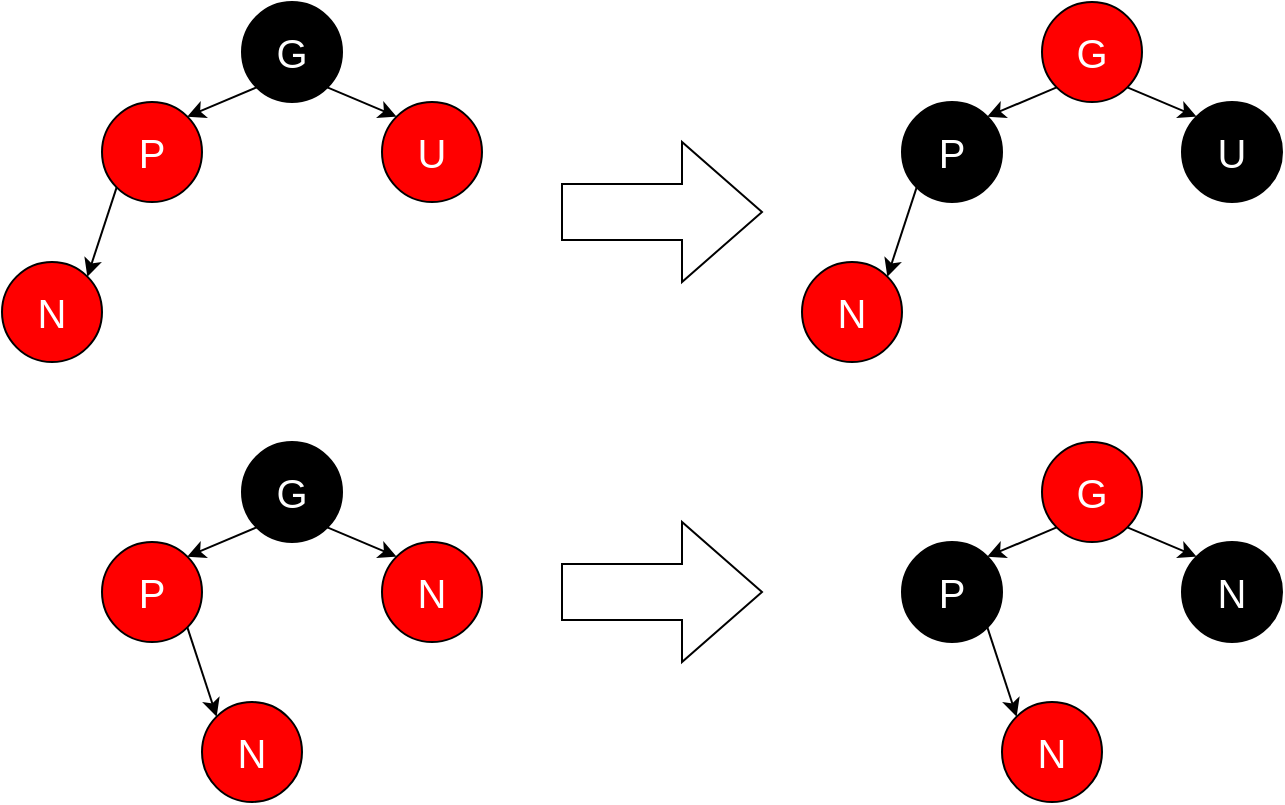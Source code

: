 <mxfile version="20.4.0" type="device"><diagram id="R-cHSDtUfPkVtpVSe-z4" name="Page-1"><mxGraphModel dx="1422" dy="1805" grid="1" gridSize="10" guides="1" tooltips="1" connect="1" arrows="1" fold="1" page="1" pageScale="1" pageWidth="850" pageHeight="1100" math="0" shadow="0"><root><mxCell id="0"/><mxCell id="1" parent="0"/><mxCell id="pwdGCoLKwOqA809SYNpn-8" style="edgeStyle=none;rounded=0;orthogonalLoop=1;jettySize=auto;html=1;exitX=1;exitY=1;exitDx=0;exitDy=0;entryX=0;entryY=0;entryDx=0;entryDy=0;fontSize=20;fontColor=#FFFFFF;" parent="1" source="pwdGCoLKwOqA809SYNpn-2" target="pwdGCoLKwOqA809SYNpn-3" edge="1"><mxGeometry relative="1" as="geometry"/></mxCell><mxCell id="pwdGCoLKwOqA809SYNpn-2" value="&lt;font color=&quot;#ffffff&quot; style=&quot;font-size: 20px;&quot;&gt;P&lt;/font&gt;" style="ellipse;whiteSpace=wrap;html=1;aspect=fixed;fillColor=#FF0000;" parent="1" vertex="1"><mxGeometry x="760" y="170" width="50" height="50" as="geometry"/></mxCell><mxCell id="pwdGCoLKwOqA809SYNpn-3" value="&lt;font color=&quot;#ffffff&quot;&gt;&lt;span style=&quot;font-size: 20px;&quot;&gt;N&lt;/span&gt;&lt;/font&gt;" style="ellipse;whiteSpace=wrap;html=1;aspect=fixed;fillColor=#FF0000;" parent="1" vertex="1"><mxGeometry x="810" y="250" width="50" height="50" as="geometry"/></mxCell><mxCell id="pwdGCoLKwOqA809SYNpn-4" style="edgeStyle=none;rounded=0;orthogonalLoop=1;jettySize=auto;html=1;exitX=0;exitY=1;exitDx=0;exitDy=0;entryX=1;entryY=0;entryDx=0;entryDy=0;fontSize=20;fontColor=#000000;" parent="1" source="pwdGCoLKwOqA809SYNpn-6" target="pwdGCoLKwOqA809SYNpn-2" edge="1"><mxGeometry relative="1" as="geometry"/></mxCell><mxCell id="gJLooLLxW_zo6J-UF6FN-36" style="edgeStyle=none;rounded=0;orthogonalLoop=1;jettySize=auto;html=1;exitX=1;exitY=1;exitDx=0;exitDy=0;entryX=0;entryY=0;entryDx=0;entryDy=0;fontSize=20;fontColor=#000000;" edge="1" parent="1" source="pwdGCoLKwOqA809SYNpn-6" target="gJLooLLxW_zo6J-UF6FN-35"><mxGeometry relative="1" as="geometry"/></mxCell><mxCell id="pwdGCoLKwOqA809SYNpn-6" value="&lt;font style=&quot;font-size: 20px;&quot; color=&quot;#ffffff&quot;&gt;G&lt;/font&gt;" style="ellipse;whiteSpace=wrap;html=1;aspect=fixed;fillColor=#000000;" parent="1" vertex="1"><mxGeometry x="830" y="120" width="50" height="50" as="geometry"/></mxCell><mxCell id="gJLooLLxW_zo6J-UF6FN-20" style="edgeStyle=none;rounded=0;orthogonalLoop=1;jettySize=auto;html=1;exitX=0;exitY=1;exitDx=0;exitDy=0;entryX=1;entryY=0;entryDx=0;entryDy=0;fontSize=20;fontColor=#000000;" edge="1" parent="1" source="gJLooLLxW_zo6J-UF6FN-16" target="gJLooLLxW_zo6J-UF6FN-17"><mxGeometry relative="1" as="geometry"/></mxCell><mxCell id="gJLooLLxW_zo6J-UF6FN-16" value="&lt;font color=&quot;#ffffff&quot; style=&quot;font-size: 20px;&quot;&gt;P&lt;/font&gt;" style="ellipse;whiteSpace=wrap;html=1;aspect=fixed;fillColor=#FF0000;" vertex="1" parent="1"><mxGeometry x="760" y="-50" width="50" height="50" as="geometry"/></mxCell><mxCell id="gJLooLLxW_zo6J-UF6FN-17" value="&lt;font color=&quot;#ffffff&quot;&gt;&lt;span style=&quot;font-size: 20px;&quot;&gt;N&lt;/span&gt;&lt;/font&gt;" style="ellipse;whiteSpace=wrap;html=1;aspect=fixed;fillColor=#FF0000;" vertex="1" parent="1"><mxGeometry x="710" y="30" width="50" height="50" as="geometry"/></mxCell><mxCell id="gJLooLLxW_zo6J-UF6FN-18" style="edgeStyle=none;rounded=0;orthogonalLoop=1;jettySize=auto;html=1;exitX=0;exitY=1;exitDx=0;exitDy=0;entryX=1;entryY=0;entryDx=0;entryDy=0;fontSize=20;fontColor=#000000;" edge="1" parent="1" source="gJLooLLxW_zo6J-UF6FN-19" target="gJLooLLxW_zo6J-UF6FN-16"><mxGeometry relative="1" as="geometry"/></mxCell><mxCell id="gJLooLLxW_zo6J-UF6FN-34" style="edgeStyle=none;rounded=0;orthogonalLoop=1;jettySize=auto;html=1;exitX=1;exitY=1;exitDx=0;exitDy=0;entryX=0;entryY=0;entryDx=0;entryDy=0;fontSize=20;fontColor=#000000;" edge="1" parent="1" source="gJLooLLxW_zo6J-UF6FN-19" target="gJLooLLxW_zo6J-UF6FN-33"><mxGeometry relative="1" as="geometry"/></mxCell><mxCell id="gJLooLLxW_zo6J-UF6FN-19" value="&lt;font style=&quot;font-size: 20px;&quot; color=&quot;#ffffff&quot;&gt;G&lt;/font&gt;" style="ellipse;whiteSpace=wrap;html=1;aspect=fixed;fillColor=#000000;" vertex="1" parent="1"><mxGeometry x="830" y="-100" width="50" height="50" as="geometry"/></mxCell><mxCell id="gJLooLLxW_zo6J-UF6FN-33" value="&lt;font color=&quot;#ffffff&quot;&gt;&lt;span style=&quot;font-size: 20px;&quot;&gt;U&lt;/span&gt;&lt;/font&gt;" style="ellipse;whiteSpace=wrap;html=1;aspect=fixed;fillColor=#FF0000;" vertex="1" parent="1"><mxGeometry x="900" y="-50" width="50" height="50" as="geometry"/></mxCell><mxCell id="gJLooLLxW_zo6J-UF6FN-35" value="&lt;font color=&quot;#ffffff&quot;&gt;&lt;span style=&quot;font-size: 20px;&quot;&gt;N&lt;/span&gt;&lt;/font&gt;" style="ellipse;whiteSpace=wrap;html=1;aspect=fixed;fillColor=#FF0000;" vertex="1" parent="1"><mxGeometry x="900" y="170" width="50" height="50" as="geometry"/></mxCell><mxCell id="gJLooLLxW_zo6J-UF6FN-37" value="" style="html=1;shadow=0;dashed=0;align=center;verticalAlign=middle;shape=mxgraph.arrows2.arrow;dy=0.6;dx=40;notch=0;sketch=0;fontSize=20;fontColor=#000000;fillColor=#FFFFFF;" vertex="1" parent="1"><mxGeometry x="990" y="-30" width="100" height="70" as="geometry"/></mxCell><mxCell id="gJLooLLxW_zo6J-UF6FN-38" style="edgeStyle=none;rounded=0;orthogonalLoop=1;jettySize=auto;html=1;exitX=0;exitY=1;exitDx=0;exitDy=0;entryX=1;entryY=0;entryDx=0;entryDy=0;fontSize=20;fontColor=#000000;" edge="1" parent="1" source="gJLooLLxW_zo6J-UF6FN-39" target="gJLooLLxW_zo6J-UF6FN-40"><mxGeometry relative="1" as="geometry"/></mxCell><mxCell id="gJLooLLxW_zo6J-UF6FN-39" value="&lt;font color=&quot;#ffffff&quot; style=&quot;font-size: 20px;&quot;&gt;P&lt;/font&gt;" style="ellipse;whiteSpace=wrap;html=1;aspect=fixed;fillColor=#000000;" vertex="1" parent="1"><mxGeometry x="1160" y="-50" width="50" height="50" as="geometry"/></mxCell><mxCell id="gJLooLLxW_zo6J-UF6FN-40" value="&lt;font color=&quot;#ffffff&quot;&gt;&lt;span style=&quot;font-size: 20px;&quot;&gt;N&lt;/span&gt;&lt;/font&gt;" style="ellipse;whiteSpace=wrap;html=1;aspect=fixed;fillColor=#FF0000;" vertex="1" parent="1"><mxGeometry x="1110" y="30" width="50" height="50" as="geometry"/></mxCell><mxCell id="gJLooLLxW_zo6J-UF6FN-41" style="edgeStyle=none;rounded=0;orthogonalLoop=1;jettySize=auto;html=1;exitX=0;exitY=1;exitDx=0;exitDy=0;entryX=1;entryY=0;entryDx=0;entryDy=0;fontSize=20;fontColor=#000000;" edge="1" parent="1" source="gJLooLLxW_zo6J-UF6FN-43" target="gJLooLLxW_zo6J-UF6FN-39"><mxGeometry relative="1" as="geometry"/></mxCell><mxCell id="gJLooLLxW_zo6J-UF6FN-42" style="edgeStyle=none;rounded=0;orthogonalLoop=1;jettySize=auto;html=1;exitX=1;exitY=1;exitDx=0;exitDy=0;entryX=0;entryY=0;entryDx=0;entryDy=0;fontSize=20;fontColor=#000000;" edge="1" parent="1" source="gJLooLLxW_zo6J-UF6FN-43" target="gJLooLLxW_zo6J-UF6FN-44"><mxGeometry relative="1" as="geometry"/></mxCell><mxCell id="gJLooLLxW_zo6J-UF6FN-43" value="&lt;font style=&quot;font-size: 20px;&quot; color=&quot;#ffffff&quot;&gt;G&lt;/font&gt;" style="ellipse;whiteSpace=wrap;html=1;aspect=fixed;fillColor=#FF0000;" vertex="1" parent="1"><mxGeometry x="1230" y="-100" width="50" height="50" as="geometry"/></mxCell><mxCell id="gJLooLLxW_zo6J-UF6FN-44" value="&lt;font color=&quot;#ffffff&quot;&gt;&lt;span style=&quot;font-size: 20px;&quot;&gt;U&lt;/span&gt;&lt;/font&gt;" style="ellipse;whiteSpace=wrap;html=1;aspect=fixed;fillColor=#000000;" vertex="1" parent="1"><mxGeometry x="1300" y="-50" width="50" height="50" as="geometry"/></mxCell><mxCell id="gJLooLLxW_zo6J-UF6FN-45" style="edgeStyle=none;rounded=0;orthogonalLoop=1;jettySize=auto;html=1;exitX=1;exitY=1;exitDx=0;exitDy=0;entryX=0;entryY=0;entryDx=0;entryDy=0;fontSize=20;fontColor=#FFFFFF;" edge="1" parent="1" source="gJLooLLxW_zo6J-UF6FN-46" target="gJLooLLxW_zo6J-UF6FN-47"><mxGeometry relative="1" as="geometry"/></mxCell><mxCell id="gJLooLLxW_zo6J-UF6FN-46" value="&lt;font color=&quot;#ffffff&quot; style=&quot;font-size: 20px;&quot;&gt;P&lt;/font&gt;" style="ellipse;whiteSpace=wrap;html=1;aspect=fixed;fillColor=#000000;" vertex="1" parent="1"><mxGeometry x="1160" y="170" width="50" height="50" as="geometry"/></mxCell><mxCell id="gJLooLLxW_zo6J-UF6FN-47" value="&lt;font color=&quot;#ffffff&quot;&gt;&lt;span style=&quot;font-size: 20px;&quot;&gt;N&lt;/span&gt;&lt;/font&gt;" style="ellipse;whiteSpace=wrap;html=1;aspect=fixed;fillColor=#FF0000;" vertex="1" parent="1"><mxGeometry x="1210" y="250" width="50" height="50" as="geometry"/></mxCell><mxCell id="gJLooLLxW_zo6J-UF6FN-48" style="edgeStyle=none;rounded=0;orthogonalLoop=1;jettySize=auto;html=1;exitX=0;exitY=1;exitDx=0;exitDy=0;entryX=1;entryY=0;entryDx=0;entryDy=0;fontSize=20;fontColor=#000000;" edge="1" parent="1" source="gJLooLLxW_zo6J-UF6FN-50" target="gJLooLLxW_zo6J-UF6FN-46"><mxGeometry relative="1" as="geometry"/></mxCell><mxCell id="gJLooLLxW_zo6J-UF6FN-49" style="edgeStyle=none;rounded=0;orthogonalLoop=1;jettySize=auto;html=1;exitX=1;exitY=1;exitDx=0;exitDy=0;entryX=0;entryY=0;entryDx=0;entryDy=0;fontSize=20;fontColor=#000000;" edge="1" parent="1" source="gJLooLLxW_zo6J-UF6FN-50" target="gJLooLLxW_zo6J-UF6FN-51"><mxGeometry relative="1" as="geometry"/></mxCell><mxCell id="gJLooLLxW_zo6J-UF6FN-50" value="&lt;font style=&quot;font-size: 20px;&quot; color=&quot;#ffffff&quot;&gt;G&lt;/font&gt;" style="ellipse;whiteSpace=wrap;html=1;aspect=fixed;fillColor=#FF0000;" vertex="1" parent="1"><mxGeometry x="1230" y="120" width="50" height="50" as="geometry"/></mxCell><mxCell id="gJLooLLxW_zo6J-UF6FN-51" value="&lt;font color=&quot;#ffffff&quot;&gt;&lt;span style=&quot;font-size: 20px;&quot;&gt;N&lt;/span&gt;&lt;/font&gt;" style="ellipse;whiteSpace=wrap;html=1;aspect=fixed;fillColor=#000000;" vertex="1" parent="1"><mxGeometry x="1300" y="170" width="50" height="50" as="geometry"/></mxCell><mxCell id="gJLooLLxW_zo6J-UF6FN-52" value="" style="html=1;shadow=0;dashed=0;align=center;verticalAlign=middle;shape=mxgraph.arrows2.arrow;dy=0.6;dx=40;notch=0;sketch=0;fontSize=20;fontColor=#000000;fillColor=#FFFFFF;" vertex="1" parent="1"><mxGeometry x="990" y="160" width="100" height="70" as="geometry"/></mxCell></root></mxGraphModel></diagram></mxfile>